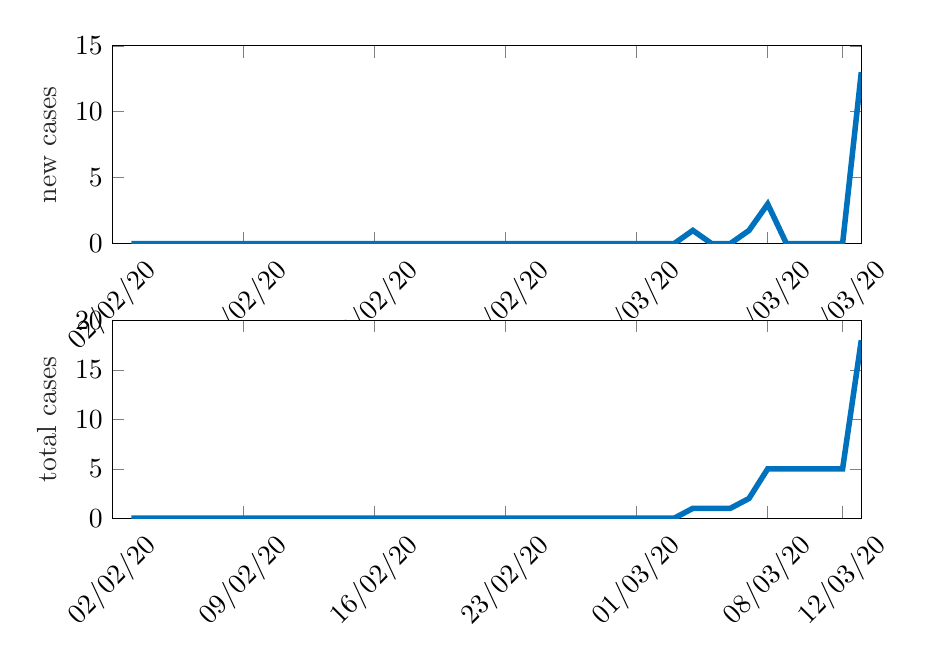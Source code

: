 % This file was created by matlab2tikz.
%
\definecolor{mycolor1}{rgb}{0.0,0.447,0.741}%
%
\begin{tikzpicture}

\begin{axis}[%
width=9.509cm,
height=2.512cm,
at={(0cm,3.488cm)},
scale only axis,
xmin=0,
xmax=40,
xtick={0,7,14,21,28,35,39},
xticklabels={{02/02/20},{09/02/20},{16/02/20},{23/02/20},{01/03/20},{08/03/20},{12/03/20}},
xticklabel style={rotate=45},
ymin=0,
ymax=15,
ylabel style={font=\color{white!15!black}},
ylabel={new cases},
axis background/.style={fill=white}
]
\addplot [color=mycolor1, line width=2.0pt, forget plot]
  table[row sep=crcr]{%
1	0\\
2	0\\
3	0\\
4	0\\
5	0\\
6	0\\
7	0\\
8	0\\
9	0\\
10	0\\
11	0\\
12	0\\
13	0\\
14	0\\
15	0\\
16	0\\
17	0\\
18	0\\
19	0\\
20	0\\
21	0\\
22	0\\
23	0\\
24	0\\
25	0\\
26	0\\
27	0\\
28	0\\
29	0\\
30	0\\
31	1\\
32	0\\
33	0\\
34	1\\
35	3\\
36	0\\
37	0\\
38	0\\
39	0\\
40	13\\
};
\end{axis}

\begin{axis}[%
width=9.509cm,
height=2.512cm,
at={(0cm,0cm)},
scale only axis,
xmin=0,
xmax=40,
xtick={0,7,14,21,28,35,39},
xticklabels={{02/02/20},{09/02/20},{16/02/20},{23/02/20},{01/03/20},{08/03/20},{12/03/20}},
xticklabel style={rotate=45},
ymin=0,
ymax=20,
ylabel style={font=\color{white!15!black}},
ylabel={total cases},
axis background/.style={fill=white}
]
\addplot [color=mycolor1, line width=2.0pt, forget plot]
  table[row sep=crcr]{%
1	0\\
2	0\\
3	0\\
4	0\\
5	0\\
6	0\\
7	0\\
8	0\\
9	0\\
10	0\\
11	0\\
12	0\\
13	0\\
14	0\\
15	0\\
16	0\\
17	0\\
18	0\\
19	0\\
20	0\\
21	0\\
22	0\\
23	0\\
24	0\\
25	0\\
26	0\\
27	0\\
28	0\\
29	0\\
30	0\\
31	1\\
32	1\\
33	1\\
34	2\\
35	5\\
36	5\\
37	5\\
38	5\\
39	5\\
40	18\\
};
\end{axis}
\end{tikzpicture}%